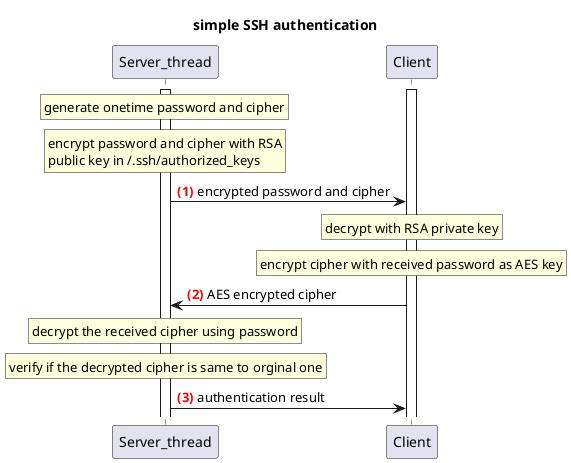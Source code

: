 @startuml authentication
title simple SSH authentication
participant Server_thread as thread
participant Client
autonumber "<font color=red><b>(#)"
activate thread
activate Client
rnote over thread: generate onetime password and cipher
rnote over thread
encrypt password and cipher with RSA
public key in ~/.ssh/authorized_keys
end note


thread -> Client: encrypted password and cipher
rnote over Client: decrypt with RSA private key
rnote over Client: encrypt cipher with received password as AES key
thread <- Client: AES encrypted cipher

rnote over thread: decrypt the received cipher using password
rnote over thread: verify if the decrypted cipher is same to orginal one
thread -> Client: authentication result

@enduml